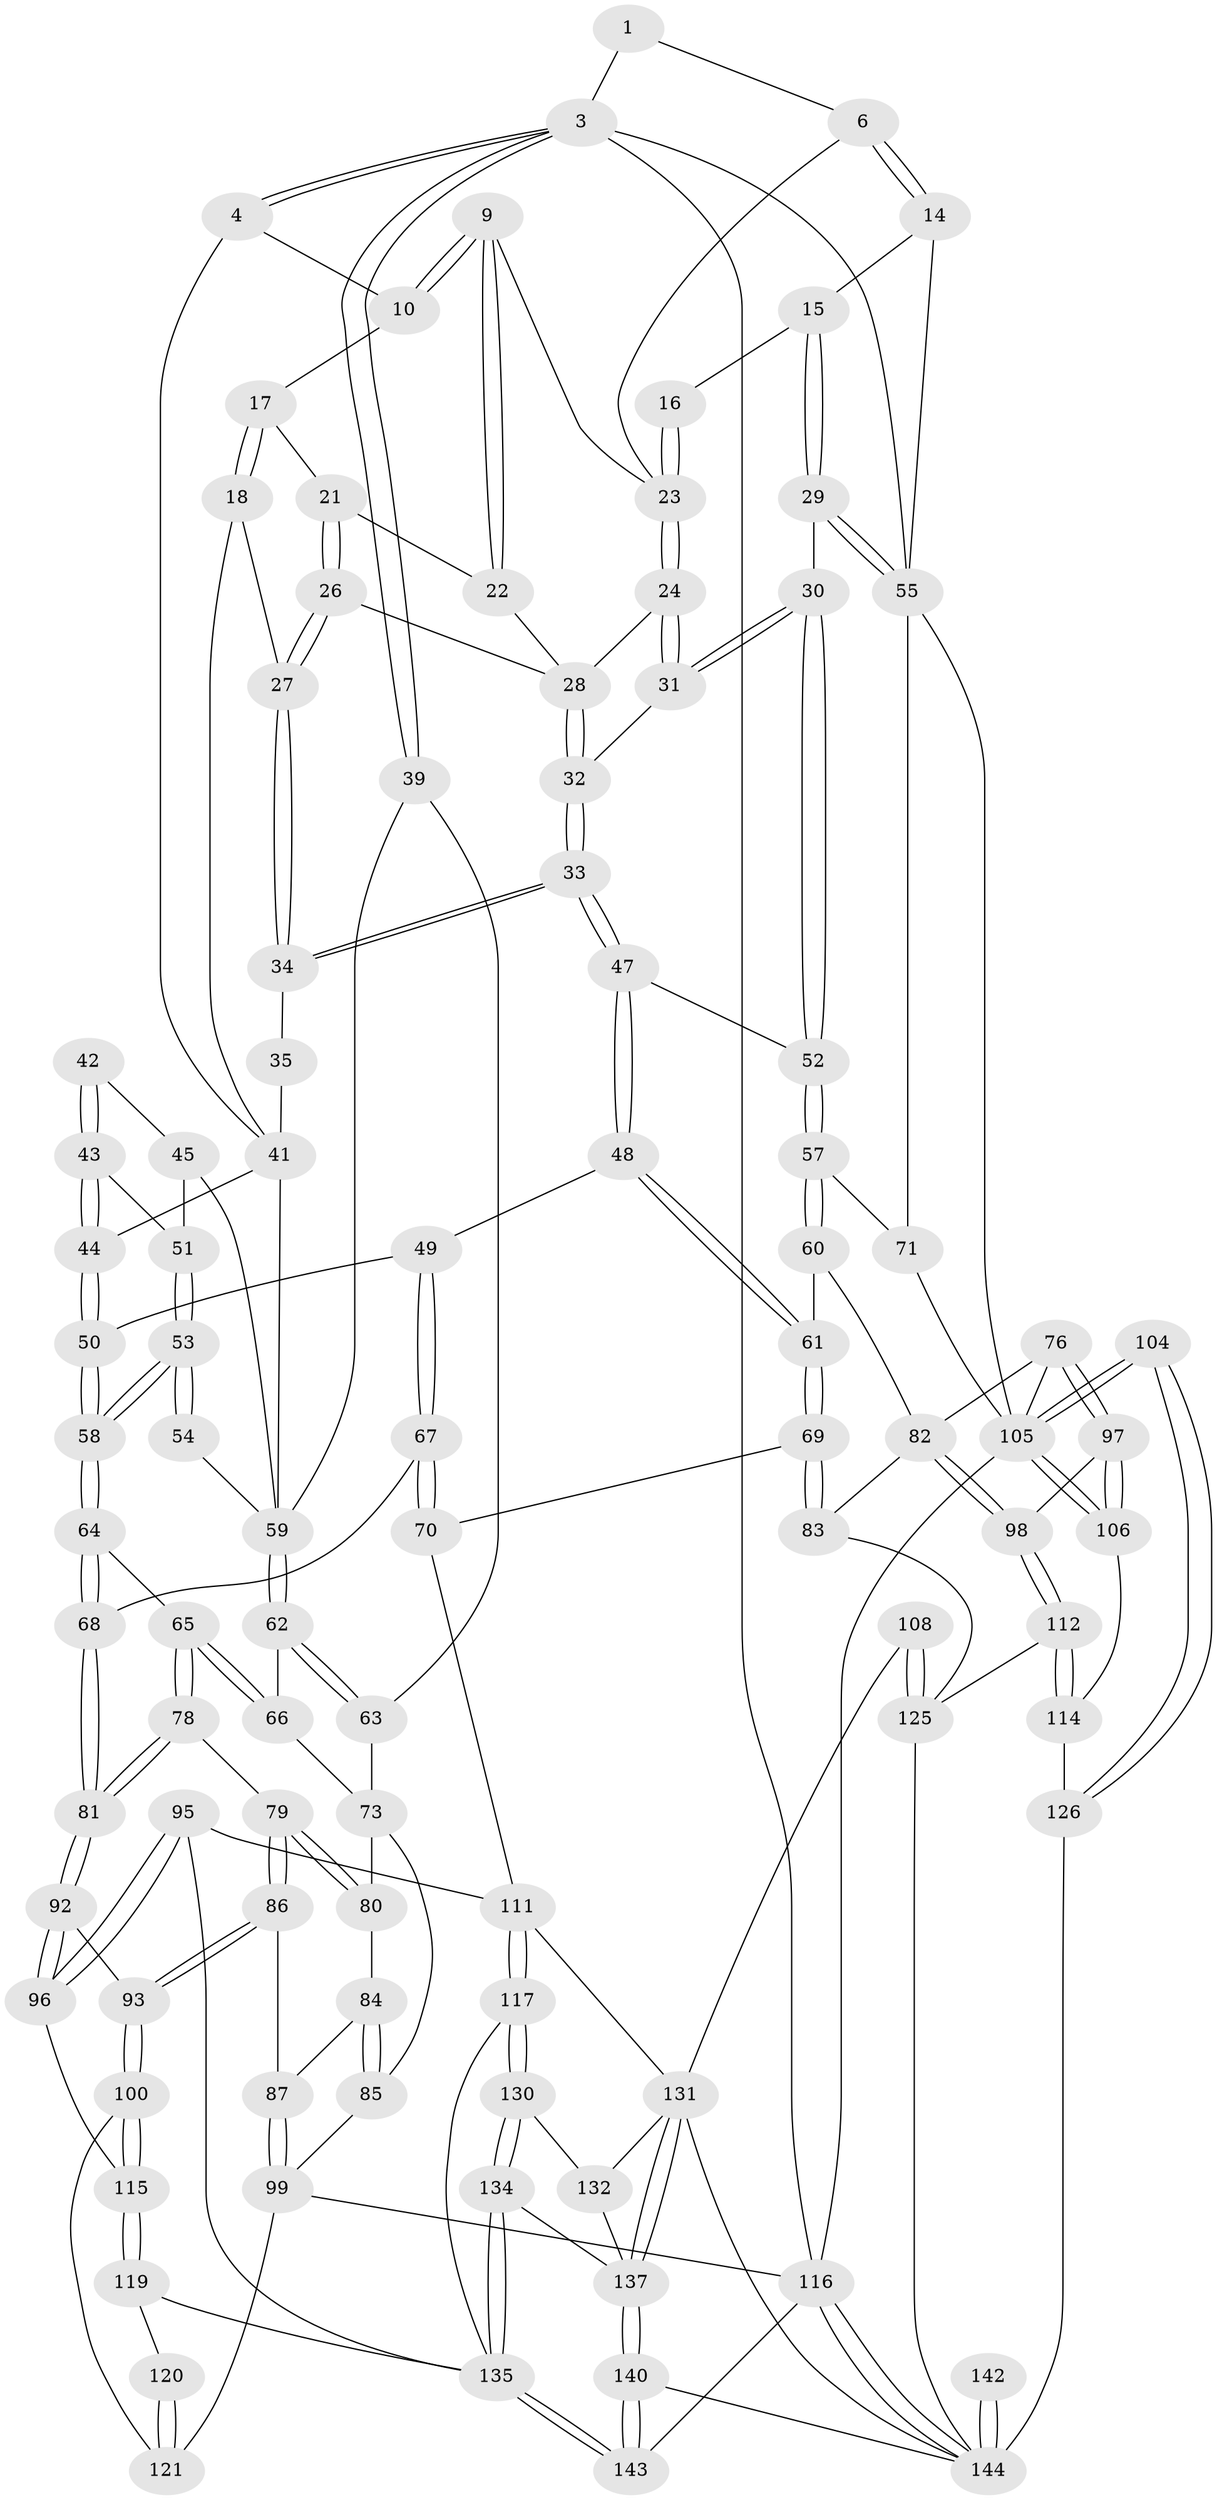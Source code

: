 // original degree distribution, {3: 0.020833333333333332, 6: 0.2152777777777778, 5: 0.5486111111111112, 4: 0.2152777777777778}
// Generated by graph-tools (version 1.1) at 2025/05/03/04/25 22:05:04]
// undirected, 100 vertices, 233 edges
graph export_dot {
graph [start="1"]
  node [color=gray90,style=filled];
  1 [pos="+0.8208653046012024+0"];
  3 [pos="+0+0",super="+2"];
  4 [pos="+0.1939293795400428+0"];
  6 [pos="+0.8150308155800751+0"];
  9 [pos="+0.6887673327180555+0.045431016320974814"];
  10 [pos="+0.5527472816350263+0.04457514083920299",super="+5"];
  14 [pos="+0.931420955828572+0.19406822007448662"];
  15 [pos="+0.8409075007461186+0.14296738143203985"];
  16 [pos="+0.8333468417253154+0.1372806894241781"];
  17 [pos="+0.5529733085620815+0.06983199302692274"];
  18 [pos="+0.4848587876720591+0.12398933225650444"];
  21 [pos="+0.573352876015344+0.09477464692006511"];
  22 [pos="+0.634337882256414+0.1048687201986773"];
  23 [pos="+0.7416299876093573+0.13303561887112947",super="+8+7"];
  24 [pos="+0.7162775363679399+0.19540832772754743"];
  26 [pos="+0.5677004722796526+0.14137090497793559"];
  27 [pos="+0.5123654110078723+0.17229779713287607"];
  28 [pos="+0.6090728211957109+0.17009092698320422",super="+25"];
  29 [pos="+0.7381086027626695+0.24246556716980425"];
  30 [pos="+0.7252948581598999+0.23167205345735684"];
  31 [pos="+0.7198675693282258+0.21950927152082184"];
  32 [pos="+0.5861444756488181+0.22662948895868384"];
  33 [pos="+0.5517248296990229+0.2593375600187392"];
  34 [pos="+0.5116889495871285+0.22154585348644695"];
  35 [pos="+0.45521242199381867+0.22711413777113795"];
  39 [pos="+0+0.19806226763374257"];
  41 [pos="+0.3190483787261936+0.18211219272800008",super="+40+36+19"];
  42 [pos="+0.33621774886167394+0.22104775993568912"];
  43 [pos="+0.37879311773949964+0.28705721007826795"];
  44 [pos="+0.4062280421238668+0.3056552543924108"];
  45 [pos="+0.3241896935767075+0.28594427940368244"];
  47 [pos="+0.5572541098876225+0.287201842866942"];
  48 [pos="+0.4935944296671361+0.37627005630286536"];
  49 [pos="+0.4372601345933272+0.3785139647229178"];
  50 [pos="+0.42191929992217786+0.370125440216892"];
  51 [pos="+0.3321428198141033+0.29526284490474336"];
  52 [pos="+0.6174262179120107+0.3095699710404323"];
  53 [pos="+0.27401377593523357+0.39052019574956864"];
  54 [pos="+0.19705766039130534+0.32896527716527424"];
  55 [pos="+0.8332924311792169+0.33790741641697486",super="+13"];
  57 [pos="+0.6947090168030736+0.42465274632023525"];
  58 [pos="+0.2821548850318733+0.3994285553019053"];
  59 [pos="+0.13748732142389822+0.3721597807096212",super="+46"];
  60 [pos="+0.6736745632421138+0.45292844037432767"];
  61 [pos="+0.5810465945656682+0.4763899129033949"];
  62 [pos="+0.11945934561471472+0.3904983502739999"];
  63 [pos="+0+0.3223125097515052"];
  64 [pos="+0.27964680997019875+0.47384631834292623"];
  65 [pos="+0.1602045359558803+0.5000895207097682"];
  66 [pos="+0.11100613195723008+0.4557536258924829"];
  67 [pos="+0.40598023995740945+0.5669351761183304"];
  68 [pos="+0.3207725053193697+0.5610936805378356"];
  69 [pos="+0.5412721584000899+0.5494870012298293"];
  70 [pos="+0.44218413625687464+0.5884990914657231"];
  71 [pos="+0.838750801216689+0.528248975484803",super="+56"];
  73 [pos="+0.07776584576940286+0.48030361891797335",super="+72"];
  76 [pos="+0.8191387696297742+0.6020388296502875"];
  78 [pos="+0.16084592835353026+0.5520886387284321"];
  79 [pos="+0.12319107640482374+0.5874539397937681"];
  80 [pos="+0.08293871447831265+0.5509810600126832"];
  81 [pos="+0.2771711659213725+0.6078384000711481"];
  82 [pos="+0.6528375586507272+0.6272877666166606",super="+77"];
  83 [pos="+0.6253919126542294+0.6437187306147248"];
  84 [pos="+0.05568358187840933+0.562836345338404"];
  85 [pos="+0+0.5898114852982789"];
  86 [pos="+0.11981470492620086+0.607975310404195"];
  87 [pos="+0.07862776715084485+0.6369746114514757"];
  92 [pos="+0.2562339927064377+0.6608544017692388"];
  93 [pos="+0.20803858391766017+0.6764872733847624"];
  95 [pos="+0.3345442813550171+0.7567856423340438"];
  96 [pos="+0.2814297424507835+0.6993140062096366"];
  97 [pos="+0.8028623939576044+0.6454378232425071"];
  98 [pos="+0.7875840450143279+0.6689178666901564"];
  99 [pos="+0.02844011038746126+0.6832543016853317",super="+89"];
  100 [pos="+0.191977572020957+0.6937047950336127"];
  104 [pos="+1+0.8712424706434292"];
  105 [pos="+0.9746231360999384+0.752931649588309",super="+75+74+91+103"];
  106 [pos="+0.9017047706579876+0.7247970515414325"];
  108 [pos="+0.6045970120758367+0.7265168102120109"];
  111 [pos="+0.48827706507266266+0.7014940919829319",super="+94"];
  112 [pos="+0.7733321938978756+0.7155191988985463"];
  114 [pos="+0.7863381492429357+0.7340889951323972"];
  115 [pos="+0.21351825026855437+0.7995908509061602"];
  116 [pos="+1+1",super="+90"];
  117 [pos="+0.3975822599742757+0.78882413610287"];
  119 [pos="+0.20550776717666183+0.8784002045615823"];
  120 [pos="+0.1785342376981151+0.8789841275100158"];
  121 [pos="+0.08092307916443936+0.9122846120039824",super="+102+101"];
  125 [pos="+0.7061799187168053+0.8565453582598562",super="+113+107"];
  126 [pos="+0.9494692859428941+0.8606409469605285",super="+122"];
  130 [pos="+0.4280301874663371+0.8304927652947457"];
  131 [pos="+0.5606045938753891+0.8951307900577617",super="+128"];
  132 [pos="+0.5210581846242418+0.8627700729025671",super="+129"];
  134 [pos="+0.3943375315314234+0.9130292414445268"];
  135 [pos="+0.2917358612125514+0.9339492838136845",super="+133+118"];
  137 [pos="+0.5245193977646446+1",super="+136"];
  140 [pos="+0.5632415274296412+1"];
  142 [pos="+0.7753126381704988+0.9645873131484373"];
  143 [pos="+0.29100689139618074+1"];
  144 [pos="+0.7647415189214408+1",super="+139+141"];
  1 -- 6;
  1 -- 3;
  3 -- 4;
  3 -- 4;
  3 -- 39;
  3 -- 39;
  3 -- 116 [weight=2];
  3 -- 55;
  4 -- 10;
  4 -- 41;
  6 -- 14;
  6 -- 14;
  6 -- 23;
  9 -- 10;
  9 -- 10;
  9 -- 22;
  9 -- 22;
  9 -- 23;
  10 -- 17;
  14 -- 15;
  14 -- 55;
  15 -- 16;
  15 -- 29;
  15 -- 29;
  16 -- 23 [weight=2];
  16 -- 23;
  17 -- 18;
  17 -- 18;
  17 -- 21;
  18 -- 27;
  18 -- 41;
  21 -- 22;
  21 -- 26;
  21 -- 26;
  22 -- 28;
  23 -- 24;
  23 -- 24;
  24 -- 31;
  24 -- 31;
  24 -- 28;
  26 -- 27;
  26 -- 27;
  26 -- 28;
  27 -- 34;
  27 -- 34;
  28 -- 32;
  28 -- 32;
  29 -- 30;
  29 -- 55;
  29 -- 55;
  30 -- 31;
  30 -- 31;
  30 -- 52;
  30 -- 52;
  31 -- 32;
  32 -- 33;
  32 -- 33;
  33 -- 34;
  33 -- 34;
  33 -- 47;
  33 -- 47;
  34 -- 35;
  35 -- 41 [weight=2];
  39 -- 63;
  39 -- 59;
  41 -- 44;
  41 -- 59;
  42 -- 43;
  42 -- 43;
  42 -- 45;
  43 -- 44;
  43 -- 44;
  43 -- 51;
  44 -- 50;
  44 -- 50;
  45 -- 51;
  45 -- 59;
  47 -- 48;
  47 -- 48;
  47 -- 52;
  48 -- 49;
  48 -- 61;
  48 -- 61;
  49 -- 50;
  49 -- 67;
  49 -- 67;
  50 -- 58;
  50 -- 58;
  51 -- 53;
  51 -- 53;
  52 -- 57;
  52 -- 57;
  53 -- 54;
  53 -- 54;
  53 -- 58;
  53 -- 58;
  54 -- 59 [weight=2];
  55 -- 71 [weight=2];
  55 -- 105;
  57 -- 60;
  57 -- 60;
  57 -- 71;
  58 -- 64;
  58 -- 64;
  59 -- 62;
  59 -- 62;
  60 -- 61;
  60 -- 82;
  61 -- 69;
  61 -- 69;
  62 -- 63;
  62 -- 63;
  62 -- 66;
  63 -- 73;
  64 -- 65;
  64 -- 68;
  64 -- 68;
  65 -- 66;
  65 -- 66;
  65 -- 78;
  65 -- 78;
  66 -- 73;
  67 -- 68;
  67 -- 70;
  67 -- 70;
  68 -- 81;
  68 -- 81;
  69 -- 70;
  69 -- 83;
  69 -- 83;
  70 -- 111;
  71 -- 105;
  73 -- 80;
  73 -- 85;
  76 -- 97;
  76 -- 97;
  76 -- 105;
  76 -- 82;
  78 -- 79;
  78 -- 81;
  78 -- 81;
  79 -- 80;
  79 -- 80;
  79 -- 86;
  79 -- 86;
  80 -- 84;
  81 -- 92;
  81 -- 92;
  82 -- 83;
  82 -- 98;
  82 -- 98;
  83 -- 125;
  84 -- 85;
  84 -- 85;
  84 -- 87;
  85 -- 99;
  86 -- 87;
  86 -- 93;
  86 -- 93;
  87 -- 99;
  87 -- 99;
  92 -- 93;
  92 -- 96;
  92 -- 96;
  93 -- 100;
  93 -- 100;
  95 -- 96;
  95 -- 96;
  95 -- 111;
  95 -- 135;
  96 -- 115;
  97 -- 98;
  97 -- 106;
  97 -- 106;
  98 -- 112;
  98 -- 112;
  99 -- 121 [weight=2];
  99 -- 116;
  100 -- 115;
  100 -- 115;
  100 -- 121;
  104 -- 105 [weight=2];
  104 -- 105;
  104 -- 126;
  104 -- 126;
  105 -- 106;
  105 -- 106;
  105 -- 116;
  106 -- 114;
  108 -- 125 [weight=2];
  108 -- 125;
  108 -- 131;
  111 -- 117;
  111 -- 117;
  111 -- 131;
  112 -- 114;
  112 -- 114;
  112 -- 125;
  114 -- 126;
  115 -- 119;
  115 -- 119;
  116 -- 144;
  116 -- 144;
  116 -- 143;
  117 -- 130;
  117 -- 130;
  117 -- 135;
  119 -- 120;
  119 -- 135;
  120 -- 121 [weight=2];
  120 -- 121;
  125 -- 144;
  126 -- 144 [weight=2];
  130 -- 134;
  130 -- 134;
  130 -- 132;
  131 -- 132 [weight=2];
  131 -- 137;
  131 -- 137;
  131 -- 144;
  132 -- 137;
  134 -- 135;
  134 -- 135;
  134 -- 137;
  135 -- 143;
  135 -- 143;
  137 -- 140;
  137 -- 140;
  140 -- 143;
  140 -- 143;
  140 -- 144;
  142 -- 144 [weight=3];
  142 -- 144;
}
